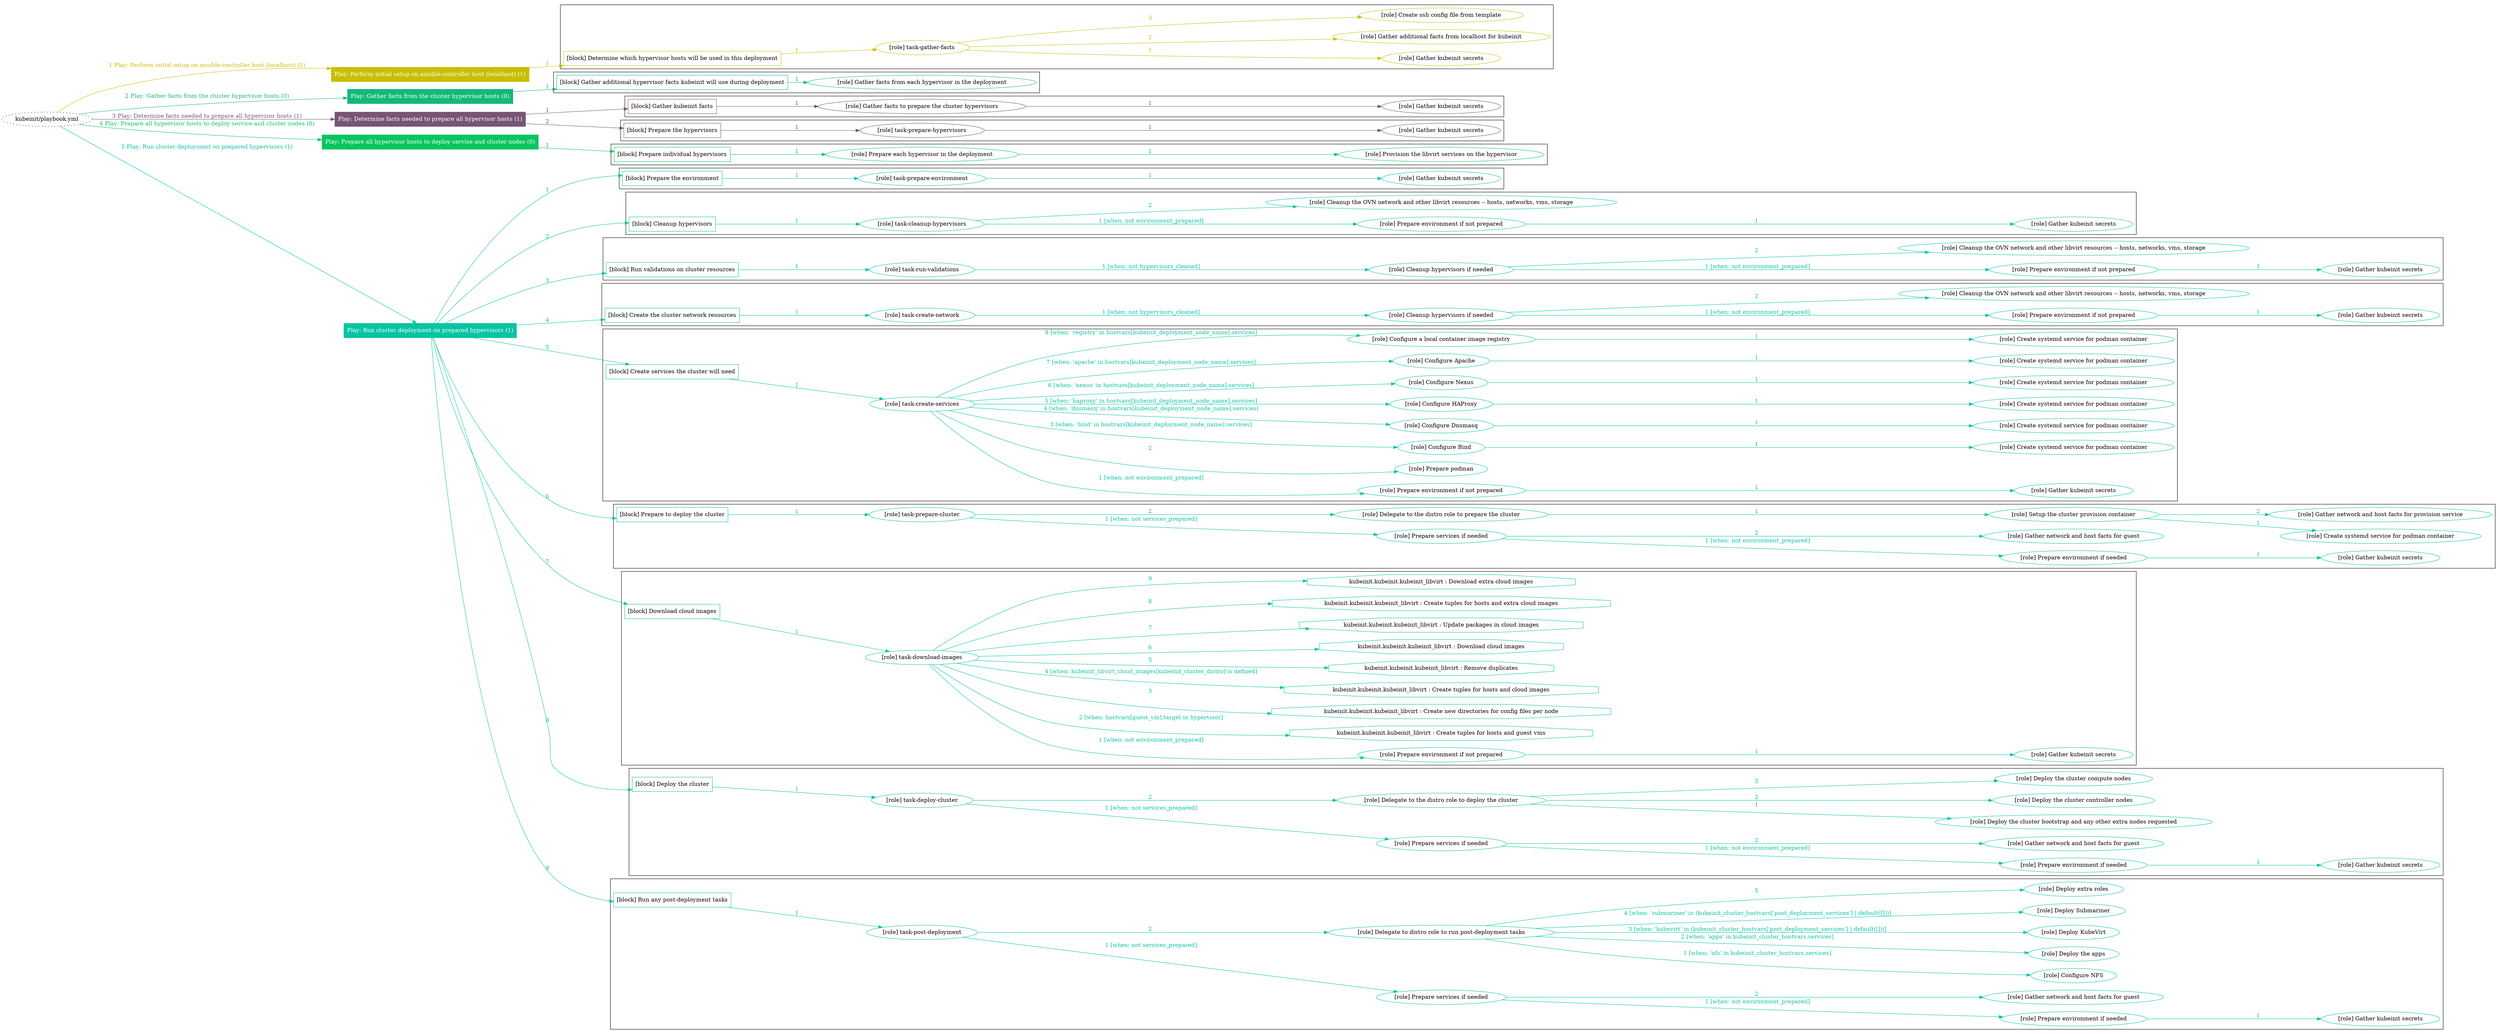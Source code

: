 digraph {
	graph [concentrate=true ordering=in rankdir=LR ratio=fill]
	edge [esep=5 sep=10]
	"kubeinit/playbook.yml" [URL="/home/runner/work/kubeinit/kubeinit/kubeinit/playbook.yml" id=playbook_9b043867 style=dotted]
	"kubeinit/playbook.yml" -> play_acd179f0 [label="1 Play: Perform initial setup on ansible-controller host (localhost) (1)" color="#c9be03" fontcolor="#c9be03" id=edge_play_acd179f0 labeltooltip="1 Play: Perform initial setup on ansible-controller host (localhost) (1)" tooltip="1 Play: Perform initial setup on ansible-controller host (localhost) (1)"]
	subgraph "Play: Perform initial setup on ansible-controller host (localhost) (1)" {
		play_acd179f0 [label="Play: Perform initial setup on ansible-controller host (localhost) (1)" URL="/home/runner/work/kubeinit/kubeinit/kubeinit/playbook.yml" color="#c9be03" fontcolor="#ffffff" id=play_acd179f0 shape=box style=filled tooltip=localhost]
		play_acd179f0 -> block_9fbeb67e [label=1 color="#c9be03" fontcolor="#c9be03" id=edge_block_9fbeb67e labeltooltip=1 tooltip=1]
		subgraph cluster_block_9fbeb67e {
			block_9fbeb67e [label="[block] Determine which hypervisor hosts will be used in this deployment" URL="/home/runner/work/kubeinit/kubeinit/kubeinit/playbook.yml" color="#c9be03" id=block_9fbeb67e labeltooltip="Determine which hypervisor hosts will be used in this deployment" shape=box tooltip="Determine which hypervisor hosts will be used in this deployment"]
			block_9fbeb67e -> role_3d5663f3 [label="1 " color="#c9be03" fontcolor="#c9be03" id=edge_role_3d5663f3 labeltooltip="1 " tooltip="1 "]
			subgraph "task-gather-facts" {
				role_3d5663f3 [label="[role] task-gather-facts" URL="/home/runner/work/kubeinit/kubeinit/kubeinit/playbook.yml" color="#c9be03" id=role_3d5663f3 tooltip="task-gather-facts"]
				role_3d5663f3 -> role_093d2d0c [label="1 " color="#c9be03" fontcolor="#c9be03" id=edge_role_093d2d0c labeltooltip="1 " tooltip="1 "]
				subgraph "Gather kubeinit secrets" {
					role_093d2d0c [label="[role] Gather kubeinit secrets" URL="/home/runner/.ansible/collections/ansible_collections/kubeinit/kubeinit/roles/kubeinit_prepare/tasks/build_hypervisors_group.yml" color="#c9be03" id=role_093d2d0c tooltip="Gather kubeinit secrets"]
				}
				role_3d5663f3 -> role_f0439f6d [label="2 " color="#c9be03" fontcolor="#c9be03" id=edge_role_f0439f6d labeltooltip="2 " tooltip="2 "]
				subgraph "Gather additional facts from localhost for kubeinit" {
					role_f0439f6d [label="[role] Gather additional facts from localhost for kubeinit" URL="/home/runner/.ansible/collections/ansible_collections/kubeinit/kubeinit/roles/kubeinit_prepare/tasks/build_hypervisors_group.yml" color="#c9be03" id=role_f0439f6d tooltip="Gather additional facts from localhost for kubeinit"]
				}
				role_3d5663f3 -> role_d7fbe4e9 [label="3 " color="#c9be03" fontcolor="#c9be03" id=edge_role_d7fbe4e9 labeltooltip="3 " tooltip="3 "]
				subgraph "Create ssh config file from template" {
					role_d7fbe4e9 [label="[role] Create ssh config file from template" URL="/home/runner/.ansible/collections/ansible_collections/kubeinit/kubeinit/roles/kubeinit_prepare/tasks/build_hypervisors_group.yml" color="#c9be03" id=role_d7fbe4e9 tooltip="Create ssh config file from template"]
				}
			}
		}
	}
	"kubeinit/playbook.yml" -> play_d5ff2ffc [label="2 Play: Gather facts from the cluster hypervisor hosts (0)" color="#13b978" fontcolor="#13b978" id=edge_play_d5ff2ffc labeltooltip="2 Play: Gather facts from the cluster hypervisor hosts (0)" tooltip="2 Play: Gather facts from the cluster hypervisor hosts (0)"]
	subgraph "Play: Gather facts from the cluster hypervisor hosts (0)" {
		play_d5ff2ffc [label="Play: Gather facts from the cluster hypervisor hosts (0)" URL="/home/runner/work/kubeinit/kubeinit/kubeinit/playbook.yml" color="#13b978" fontcolor="#ffffff" id=play_d5ff2ffc shape=box style=filled tooltip="Play: Gather facts from the cluster hypervisor hosts (0)"]
		play_d5ff2ffc -> block_b1e3f5a6 [label=1 color="#13b978" fontcolor="#13b978" id=edge_block_b1e3f5a6 labeltooltip=1 tooltip=1]
		subgraph cluster_block_b1e3f5a6 {
			block_b1e3f5a6 [label="[block] Gather additional hypervisor facts kubeinit will use during deployment" URL="/home/runner/work/kubeinit/kubeinit/kubeinit/playbook.yml" color="#13b978" id=block_b1e3f5a6 labeltooltip="Gather additional hypervisor facts kubeinit will use during deployment" shape=box tooltip="Gather additional hypervisor facts kubeinit will use during deployment"]
			block_b1e3f5a6 -> role_47327c46 [label="1 " color="#13b978" fontcolor="#13b978" id=edge_role_47327c46 labeltooltip="1 " tooltip="1 "]
			subgraph "Gather facts from each hypervisor in the deployment" {
				role_47327c46 [label="[role] Gather facts from each hypervisor in the deployment" URL="/home/runner/work/kubeinit/kubeinit/kubeinit/playbook.yml" color="#13b978" id=role_47327c46 tooltip="Gather facts from each hypervisor in the deployment"]
			}
		}
	}
	"kubeinit/playbook.yml" -> play_f1a1e5f9 [label="3 Play: Determine facts needed to prepare all hypervisor hosts (1)" color="#785476" fontcolor="#785476" id=edge_play_f1a1e5f9 labeltooltip="3 Play: Determine facts needed to prepare all hypervisor hosts (1)" tooltip="3 Play: Determine facts needed to prepare all hypervisor hosts (1)"]
	subgraph "Play: Determine facts needed to prepare all hypervisor hosts (1)" {
		play_f1a1e5f9 [label="Play: Determine facts needed to prepare all hypervisor hosts (1)" URL="/home/runner/work/kubeinit/kubeinit/kubeinit/playbook.yml" color="#785476" fontcolor="#ffffff" id=play_f1a1e5f9 shape=box style=filled tooltip=localhost]
		play_f1a1e5f9 -> block_98a5c076 [label=1 color="#785476" fontcolor="#785476" id=edge_block_98a5c076 labeltooltip=1 tooltip=1]
		subgraph cluster_block_98a5c076 {
			block_98a5c076 [label="[block] Gather kubeinit facts" URL="/home/runner/work/kubeinit/kubeinit/kubeinit/playbook.yml" color="#785476" id=block_98a5c076 labeltooltip="Gather kubeinit facts" shape=box tooltip="Gather kubeinit facts"]
			block_98a5c076 -> role_d01bbc56 [label="1 " color="#785476" fontcolor="#785476" id=edge_role_d01bbc56 labeltooltip="1 " tooltip="1 "]
			subgraph "Gather facts to prepare the cluster hypervisors" {
				role_d01bbc56 [label="[role] Gather facts to prepare the cluster hypervisors" URL="/home/runner/work/kubeinit/kubeinit/kubeinit/playbook.yml" color="#785476" id=role_d01bbc56 tooltip="Gather facts to prepare the cluster hypervisors"]
				role_d01bbc56 -> role_e7d223f5 [label="1 " color="#785476" fontcolor="#785476" id=edge_role_e7d223f5 labeltooltip="1 " tooltip="1 "]
				subgraph "Gather kubeinit secrets" {
					role_e7d223f5 [label="[role] Gather kubeinit secrets" URL="/home/runner/.ansible/collections/ansible_collections/kubeinit/kubeinit/roles/kubeinit_prepare/tasks/gather_kubeinit_facts.yml" color="#785476" id=role_e7d223f5 tooltip="Gather kubeinit secrets"]
				}
			}
		}
		play_f1a1e5f9 -> block_0c751b96 [label=2 color="#785476" fontcolor="#785476" id=edge_block_0c751b96 labeltooltip=2 tooltip=2]
		subgraph cluster_block_0c751b96 {
			block_0c751b96 [label="[block] Prepare the hypervisors" URL="/home/runner/work/kubeinit/kubeinit/kubeinit/playbook.yml" color="#785476" id=block_0c751b96 labeltooltip="Prepare the hypervisors" shape=box tooltip="Prepare the hypervisors"]
			block_0c751b96 -> role_28f6f933 [label="1 " color="#785476" fontcolor="#785476" id=edge_role_28f6f933 labeltooltip="1 " tooltip="1 "]
			subgraph "task-prepare-hypervisors" {
				role_28f6f933 [label="[role] task-prepare-hypervisors" URL="/home/runner/work/kubeinit/kubeinit/kubeinit/playbook.yml" color="#785476" id=role_28f6f933 tooltip="task-prepare-hypervisors"]
				role_28f6f933 -> role_8a8edce7 [label="1 " color="#785476" fontcolor="#785476" id=edge_role_8a8edce7 labeltooltip="1 " tooltip="1 "]
				subgraph "Gather kubeinit secrets" {
					role_8a8edce7 [label="[role] Gather kubeinit secrets" URL="/home/runner/.ansible/collections/ansible_collections/kubeinit/kubeinit/roles/kubeinit_prepare/tasks/gather_kubeinit_facts.yml" color="#785476" id=role_8a8edce7 tooltip="Gather kubeinit secrets"]
				}
			}
		}
	}
	"kubeinit/playbook.yml" -> play_37f9e6f1 [label="4 Play: Prepare all hypervisor hosts to deploy service and cluster nodes (0)" color="#06c65d" fontcolor="#06c65d" id=edge_play_37f9e6f1 labeltooltip="4 Play: Prepare all hypervisor hosts to deploy service and cluster nodes (0)" tooltip="4 Play: Prepare all hypervisor hosts to deploy service and cluster nodes (0)"]
	subgraph "Play: Prepare all hypervisor hosts to deploy service and cluster nodes (0)" {
		play_37f9e6f1 [label="Play: Prepare all hypervisor hosts to deploy service and cluster nodes (0)" URL="/home/runner/work/kubeinit/kubeinit/kubeinit/playbook.yml" color="#06c65d" fontcolor="#ffffff" id=play_37f9e6f1 shape=box style=filled tooltip="Play: Prepare all hypervisor hosts to deploy service and cluster nodes (0)"]
		play_37f9e6f1 -> block_b30f069a [label=1 color="#06c65d" fontcolor="#06c65d" id=edge_block_b30f069a labeltooltip=1 tooltip=1]
		subgraph cluster_block_b30f069a {
			block_b30f069a [label="[block] Prepare individual hypervisors" URL="/home/runner/work/kubeinit/kubeinit/kubeinit/playbook.yml" color="#06c65d" id=block_b30f069a labeltooltip="Prepare individual hypervisors" shape=box tooltip="Prepare individual hypervisors"]
			block_b30f069a -> role_e2b06b3c [label="1 " color="#06c65d" fontcolor="#06c65d" id=edge_role_e2b06b3c labeltooltip="1 " tooltip="1 "]
			subgraph "Prepare each hypervisor in the deployment" {
				role_e2b06b3c [label="[role] Prepare each hypervisor in the deployment" URL="/home/runner/work/kubeinit/kubeinit/kubeinit/playbook.yml" color="#06c65d" id=role_e2b06b3c tooltip="Prepare each hypervisor in the deployment"]
				role_e2b06b3c -> role_dd4f4bcd [label="1 " color="#06c65d" fontcolor="#06c65d" id=edge_role_dd4f4bcd labeltooltip="1 " tooltip="1 "]
				subgraph "Provision the libvirt services on the hypervisor" {
					role_dd4f4bcd [label="[role] Provision the libvirt services on the hypervisor" URL="/home/runner/.ansible/collections/ansible_collections/kubeinit/kubeinit/roles/kubeinit_prepare/tasks/prepare_hypervisor.yml" color="#06c65d" id=role_dd4f4bcd tooltip="Provision the libvirt services on the hypervisor"]
				}
			}
		}
	}
	"kubeinit/playbook.yml" -> play_943ccc24 [label="5 Play: Run cluster deployment on prepared hypervisors (1)" color="#07c4a2" fontcolor="#07c4a2" id=edge_play_943ccc24 labeltooltip="5 Play: Run cluster deployment on prepared hypervisors (1)" tooltip="5 Play: Run cluster deployment on prepared hypervisors (1)"]
	subgraph "Play: Run cluster deployment on prepared hypervisors (1)" {
		play_943ccc24 [label="Play: Run cluster deployment on prepared hypervisors (1)" URL="/home/runner/work/kubeinit/kubeinit/kubeinit/playbook.yml" color="#07c4a2" fontcolor="#ffffff" id=play_943ccc24 shape=box style=filled tooltip=localhost]
		play_943ccc24 -> block_1d192696 [label=1 color="#07c4a2" fontcolor="#07c4a2" id=edge_block_1d192696 labeltooltip=1 tooltip=1]
		subgraph cluster_block_1d192696 {
			block_1d192696 [label="[block] Prepare the environment" URL="/home/runner/work/kubeinit/kubeinit/kubeinit/playbook.yml" color="#07c4a2" id=block_1d192696 labeltooltip="Prepare the environment" shape=box tooltip="Prepare the environment"]
			block_1d192696 -> role_bcadf55c [label="1 " color="#07c4a2" fontcolor="#07c4a2" id=edge_role_bcadf55c labeltooltip="1 " tooltip="1 "]
			subgraph "task-prepare-environment" {
				role_bcadf55c [label="[role] task-prepare-environment" URL="/home/runner/work/kubeinit/kubeinit/kubeinit/playbook.yml" color="#07c4a2" id=role_bcadf55c tooltip="task-prepare-environment"]
				role_bcadf55c -> role_39c9e9ce [label="1 " color="#07c4a2" fontcolor="#07c4a2" id=edge_role_39c9e9ce labeltooltip="1 " tooltip="1 "]
				subgraph "Gather kubeinit secrets" {
					role_39c9e9ce [label="[role] Gather kubeinit secrets" URL="/home/runner/.ansible/collections/ansible_collections/kubeinit/kubeinit/roles/kubeinit_prepare/tasks/gather_kubeinit_facts.yml" color="#07c4a2" id=role_39c9e9ce tooltip="Gather kubeinit secrets"]
				}
			}
		}
		play_943ccc24 -> block_8be054a7 [label=2 color="#07c4a2" fontcolor="#07c4a2" id=edge_block_8be054a7 labeltooltip=2 tooltip=2]
		subgraph cluster_block_8be054a7 {
			block_8be054a7 [label="[block] Cleanup hypervisors" URL="/home/runner/work/kubeinit/kubeinit/kubeinit/playbook.yml" color="#07c4a2" id=block_8be054a7 labeltooltip="Cleanup hypervisors" shape=box tooltip="Cleanup hypervisors"]
			block_8be054a7 -> role_5a043954 [label="1 " color="#07c4a2" fontcolor="#07c4a2" id=edge_role_5a043954 labeltooltip="1 " tooltip="1 "]
			subgraph "task-cleanup-hypervisors" {
				role_5a043954 [label="[role] task-cleanup-hypervisors" URL="/home/runner/work/kubeinit/kubeinit/kubeinit/playbook.yml" color="#07c4a2" id=role_5a043954 tooltip="task-cleanup-hypervisors"]
				role_5a043954 -> role_8fcf8c06 [label="1 [when: not environment_prepared]" color="#07c4a2" fontcolor="#07c4a2" id=edge_role_8fcf8c06 labeltooltip="1 [when: not environment_prepared]" tooltip="1 [when: not environment_prepared]"]
				subgraph "Prepare environment if not prepared" {
					role_8fcf8c06 [label="[role] Prepare environment if not prepared" URL="/home/runner/.ansible/collections/ansible_collections/kubeinit/kubeinit/roles/kubeinit_prepare/tasks/cleanup_hypervisors.yml" color="#07c4a2" id=role_8fcf8c06 tooltip="Prepare environment if not prepared"]
					role_8fcf8c06 -> role_81330cfa [label="1 " color="#07c4a2" fontcolor="#07c4a2" id=edge_role_81330cfa labeltooltip="1 " tooltip="1 "]
					subgraph "Gather kubeinit secrets" {
						role_81330cfa [label="[role] Gather kubeinit secrets" URL="/home/runner/.ansible/collections/ansible_collections/kubeinit/kubeinit/roles/kubeinit_prepare/tasks/gather_kubeinit_facts.yml" color="#07c4a2" id=role_81330cfa tooltip="Gather kubeinit secrets"]
					}
				}
				role_5a043954 -> role_cb32331b [label="2 " color="#07c4a2" fontcolor="#07c4a2" id=edge_role_cb32331b labeltooltip="2 " tooltip="2 "]
				subgraph "Cleanup the OVN network and other libvirt resources -- hosts, networks, vms, storage" {
					role_cb32331b [label="[role] Cleanup the OVN network and other libvirt resources -- hosts, networks, vms, storage" URL="/home/runner/.ansible/collections/ansible_collections/kubeinit/kubeinit/roles/kubeinit_prepare/tasks/cleanup_hypervisors.yml" color="#07c4a2" id=role_cb32331b tooltip="Cleanup the OVN network and other libvirt resources -- hosts, networks, vms, storage"]
				}
			}
		}
		play_943ccc24 -> block_3d23da16 [label=3 color="#07c4a2" fontcolor="#07c4a2" id=edge_block_3d23da16 labeltooltip=3 tooltip=3]
		subgraph cluster_block_3d23da16 {
			block_3d23da16 [label="[block] Run validations on cluster resources" URL="/home/runner/work/kubeinit/kubeinit/kubeinit/playbook.yml" color="#07c4a2" id=block_3d23da16 labeltooltip="Run validations on cluster resources" shape=box tooltip="Run validations on cluster resources"]
			block_3d23da16 -> role_b103a422 [label="1 " color="#07c4a2" fontcolor="#07c4a2" id=edge_role_b103a422 labeltooltip="1 " tooltip="1 "]
			subgraph "task-run-validations" {
				role_b103a422 [label="[role] task-run-validations" URL="/home/runner/work/kubeinit/kubeinit/kubeinit/playbook.yml" color="#07c4a2" id=role_b103a422 tooltip="task-run-validations"]
				role_b103a422 -> role_29089fcf [label="1 [when: not hypervisors_cleaned]" color="#07c4a2" fontcolor="#07c4a2" id=edge_role_29089fcf labeltooltip="1 [when: not hypervisors_cleaned]" tooltip="1 [when: not hypervisors_cleaned]"]
				subgraph "Cleanup hypervisors if needed" {
					role_29089fcf [label="[role] Cleanup hypervisors if needed" URL="/home/runner/.ansible/collections/ansible_collections/kubeinit/kubeinit/roles/kubeinit_validations/tasks/main.yml" color="#07c4a2" id=role_29089fcf tooltip="Cleanup hypervisors if needed"]
					role_29089fcf -> role_11ffb390 [label="1 [when: not environment_prepared]" color="#07c4a2" fontcolor="#07c4a2" id=edge_role_11ffb390 labeltooltip="1 [when: not environment_prepared]" tooltip="1 [when: not environment_prepared]"]
					subgraph "Prepare environment if not prepared" {
						role_11ffb390 [label="[role] Prepare environment if not prepared" URL="/home/runner/.ansible/collections/ansible_collections/kubeinit/kubeinit/roles/kubeinit_prepare/tasks/cleanup_hypervisors.yml" color="#07c4a2" id=role_11ffb390 tooltip="Prepare environment if not prepared"]
						role_11ffb390 -> role_3fde391b [label="1 " color="#07c4a2" fontcolor="#07c4a2" id=edge_role_3fde391b labeltooltip="1 " tooltip="1 "]
						subgraph "Gather kubeinit secrets" {
							role_3fde391b [label="[role] Gather kubeinit secrets" URL="/home/runner/.ansible/collections/ansible_collections/kubeinit/kubeinit/roles/kubeinit_prepare/tasks/gather_kubeinit_facts.yml" color="#07c4a2" id=role_3fde391b tooltip="Gather kubeinit secrets"]
						}
					}
					role_29089fcf -> role_c6e9ea27 [label="2 " color="#07c4a2" fontcolor="#07c4a2" id=edge_role_c6e9ea27 labeltooltip="2 " tooltip="2 "]
					subgraph "Cleanup the OVN network and other libvirt resources -- hosts, networks, vms, storage" {
						role_c6e9ea27 [label="[role] Cleanup the OVN network and other libvirt resources -- hosts, networks, vms, storage" URL="/home/runner/.ansible/collections/ansible_collections/kubeinit/kubeinit/roles/kubeinit_prepare/tasks/cleanup_hypervisors.yml" color="#07c4a2" id=role_c6e9ea27 tooltip="Cleanup the OVN network and other libvirt resources -- hosts, networks, vms, storage"]
					}
				}
			}
		}
		play_943ccc24 -> block_47cf835f [label=4 color="#07c4a2" fontcolor="#07c4a2" id=edge_block_47cf835f labeltooltip=4 tooltip=4]
		subgraph cluster_block_47cf835f {
			block_47cf835f [label="[block] Create the cluster network resources" URL="/home/runner/work/kubeinit/kubeinit/kubeinit/playbook.yml" color="#07c4a2" id=block_47cf835f labeltooltip="Create the cluster network resources" shape=box tooltip="Create the cluster network resources"]
			block_47cf835f -> role_4e74c1b0 [label="1 " color="#07c4a2" fontcolor="#07c4a2" id=edge_role_4e74c1b0 labeltooltip="1 " tooltip="1 "]
			subgraph "task-create-network" {
				role_4e74c1b0 [label="[role] task-create-network" URL="/home/runner/work/kubeinit/kubeinit/kubeinit/playbook.yml" color="#07c4a2" id=role_4e74c1b0 tooltip="task-create-network"]
				role_4e74c1b0 -> role_ab808776 [label="1 [when: not hypervisors_cleaned]" color="#07c4a2" fontcolor="#07c4a2" id=edge_role_ab808776 labeltooltip="1 [when: not hypervisors_cleaned]" tooltip="1 [when: not hypervisors_cleaned]"]
				subgraph "Cleanup hypervisors if needed" {
					role_ab808776 [label="[role] Cleanup hypervisors if needed" URL="/home/runner/.ansible/collections/ansible_collections/kubeinit/kubeinit/roles/kubeinit_libvirt/tasks/create_network.yml" color="#07c4a2" id=role_ab808776 tooltip="Cleanup hypervisors if needed"]
					role_ab808776 -> role_014a36ea [label="1 [when: not environment_prepared]" color="#07c4a2" fontcolor="#07c4a2" id=edge_role_014a36ea labeltooltip="1 [when: not environment_prepared]" tooltip="1 [when: not environment_prepared]"]
					subgraph "Prepare environment if not prepared" {
						role_014a36ea [label="[role] Prepare environment if not prepared" URL="/home/runner/.ansible/collections/ansible_collections/kubeinit/kubeinit/roles/kubeinit_prepare/tasks/cleanup_hypervisors.yml" color="#07c4a2" id=role_014a36ea tooltip="Prepare environment if not prepared"]
						role_014a36ea -> role_8694221b [label="1 " color="#07c4a2" fontcolor="#07c4a2" id=edge_role_8694221b labeltooltip="1 " tooltip="1 "]
						subgraph "Gather kubeinit secrets" {
							role_8694221b [label="[role] Gather kubeinit secrets" URL="/home/runner/.ansible/collections/ansible_collections/kubeinit/kubeinit/roles/kubeinit_prepare/tasks/gather_kubeinit_facts.yml" color="#07c4a2" id=role_8694221b tooltip="Gather kubeinit secrets"]
						}
					}
					role_ab808776 -> role_682f331b [label="2 " color="#07c4a2" fontcolor="#07c4a2" id=edge_role_682f331b labeltooltip="2 " tooltip="2 "]
					subgraph "Cleanup the OVN network and other libvirt resources -- hosts, networks, vms, storage" {
						role_682f331b [label="[role] Cleanup the OVN network and other libvirt resources -- hosts, networks, vms, storage" URL="/home/runner/.ansible/collections/ansible_collections/kubeinit/kubeinit/roles/kubeinit_prepare/tasks/cleanup_hypervisors.yml" color="#07c4a2" id=role_682f331b tooltip="Cleanup the OVN network and other libvirt resources -- hosts, networks, vms, storage"]
					}
				}
			}
		}
		play_943ccc24 -> block_5ff34acc [label=5 color="#07c4a2" fontcolor="#07c4a2" id=edge_block_5ff34acc labeltooltip=5 tooltip=5]
		subgraph cluster_block_5ff34acc {
			block_5ff34acc [label="[block] Create services the cluster will need" URL="/home/runner/work/kubeinit/kubeinit/kubeinit/playbook.yml" color="#07c4a2" id=block_5ff34acc labeltooltip="Create services the cluster will need" shape=box tooltip="Create services the cluster will need"]
			block_5ff34acc -> role_ee91cc86 [label="1 " color="#07c4a2" fontcolor="#07c4a2" id=edge_role_ee91cc86 labeltooltip="1 " tooltip="1 "]
			subgraph "task-create-services" {
				role_ee91cc86 [label="[role] task-create-services" URL="/home/runner/work/kubeinit/kubeinit/kubeinit/playbook.yml" color="#07c4a2" id=role_ee91cc86 tooltip="task-create-services"]
				role_ee91cc86 -> role_b3f3ab58 [label="1 [when: not environment_prepared]" color="#07c4a2" fontcolor="#07c4a2" id=edge_role_b3f3ab58 labeltooltip="1 [when: not environment_prepared]" tooltip="1 [when: not environment_prepared]"]
				subgraph "Prepare environment if not prepared" {
					role_b3f3ab58 [label="[role] Prepare environment if not prepared" URL="/home/runner/.ansible/collections/ansible_collections/kubeinit/kubeinit/roles/kubeinit_services/tasks/main.yml" color="#07c4a2" id=role_b3f3ab58 tooltip="Prepare environment if not prepared"]
					role_b3f3ab58 -> role_8c5e0233 [label="1 " color="#07c4a2" fontcolor="#07c4a2" id=edge_role_8c5e0233 labeltooltip="1 " tooltip="1 "]
					subgraph "Gather kubeinit secrets" {
						role_8c5e0233 [label="[role] Gather kubeinit secrets" URL="/home/runner/.ansible/collections/ansible_collections/kubeinit/kubeinit/roles/kubeinit_prepare/tasks/gather_kubeinit_facts.yml" color="#07c4a2" id=role_8c5e0233 tooltip="Gather kubeinit secrets"]
					}
				}
				role_ee91cc86 -> role_a116e55b [label="2 " color="#07c4a2" fontcolor="#07c4a2" id=edge_role_a116e55b labeltooltip="2 " tooltip="2 "]
				subgraph "Prepare podman" {
					role_a116e55b [label="[role] Prepare podman" URL="/home/runner/.ansible/collections/ansible_collections/kubeinit/kubeinit/roles/kubeinit_services/tasks/00_create_service_pod.yml" color="#07c4a2" id=role_a116e55b tooltip="Prepare podman"]
				}
				role_ee91cc86 -> role_e3924dc5 [label="3 [when: 'bind' in hostvars[kubeinit_deployment_node_name].services]" color="#07c4a2" fontcolor="#07c4a2" id=edge_role_e3924dc5 labeltooltip="3 [when: 'bind' in hostvars[kubeinit_deployment_node_name].services]" tooltip="3 [when: 'bind' in hostvars[kubeinit_deployment_node_name].services]"]
				subgraph "Configure Bind" {
					role_e3924dc5 [label="[role] Configure Bind" URL="/home/runner/.ansible/collections/ansible_collections/kubeinit/kubeinit/roles/kubeinit_services/tasks/start_services_containers.yml" color="#07c4a2" id=role_e3924dc5 tooltip="Configure Bind"]
					role_e3924dc5 -> role_fa715be9 [label="1 " color="#07c4a2" fontcolor="#07c4a2" id=edge_role_fa715be9 labeltooltip="1 " tooltip="1 "]
					subgraph "Create systemd service for podman container" {
						role_fa715be9 [label="[role] Create systemd service for podman container" URL="/home/runner/.ansible/collections/ansible_collections/kubeinit/kubeinit/roles/kubeinit_bind/tasks/main.yml" color="#07c4a2" id=role_fa715be9 tooltip="Create systemd service for podman container"]
					}
				}
				role_ee91cc86 -> role_b0ecd16e [label="4 [when: 'dnsmasq' in hostvars[kubeinit_deployment_node_name].services]" color="#07c4a2" fontcolor="#07c4a2" id=edge_role_b0ecd16e labeltooltip="4 [when: 'dnsmasq' in hostvars[kubeinit_deployment_node_name].services]" tooltip="4 [when: 'dnsmasq' in hostvars[kubeinit_deployment_node_name].services]"]
				subgraph "Configure Dnsmasq" {
					role_b0ecd16e [label="[role] Configure Dnsmasq" URL="/home/runner/.ansible/collections/ansible_collections/kubeinit/kubeinit/roles/kubeinit_services/tasks/start_services_containers.yml" color="#07c4a2" id=role_b0ecd16e tooltip="Configure Dnsmasq"]
					role_b0ecd16e -> role_bd407f0d [label="1 " color="#07c4a2" fontcolor="#07c4a2" id=edge_role_bd407f0d labeltooltip="1 " tooltip="1 "]
					subgraph "Create systemd service for podman container" {
						role_bd407f0d [label="[role] Create systemd service for podman container" URL="/home/runner/.ansible/collections/ansible_collections/kubeinit/kubeinit/roles/kubeinit_dnsmasq/tasks/main.yml" color="#07c4a2" id=role_bd407f0d tooltip="Create systemd service for podman container"]
					}
				}
				role_ee91cc86 -> role_04a85844 [label="5 [when: 'haproxy' in hostvars[kubeinit_deployment_node_name].services]" color="#07c4a2" fontcolor="#07c4a2" id=edge_role_04a85844 labeltooltip="5 [when: 'haproxy' in hostvars[kubeinit_deployment_node_name].services]" tooltip="5 [when: 'haproxy' in hostvars[kubeinit_deployment_node_name].services]"]
				subgraph "Configure HAProxy" {
					role_04a85844 [label="[role] Configure HAProxy" URL="/home/runner/.ansible/collections/ansible_collections/kubeinit/kubeinit/roles/kubeinit_services/tasks/start_services_containers.yml" color="#07c4a2" id=role_04a85844 tooltip="Configure HAProxy"]
					role_04a85844 -> role_e111f842 [label="1 " color="#07c4a2" fontcolor="#07c4a2" id=edge_role_e111f842 labeltooltip="1 " tooltip="1 "]
					subgraph "Create systemd service for podman container" {
						role_e111f842 [label="[role] Create systemd service for podman container" URL="/home/runner/.ansible/collections/ansible_collections/kubeinit/kubeinit/roles/kubeinit_haproxy/tasks/main.yml" color="#07c4a2" id=role_e111f842 tooltip="Create systemd service for podman container"]
					}
				}
				role_ee91cc86 -> role_68a85196 [label="6 [when: 'nexus' in hostvars[kubeinit_deployment_node_name].services]" color="#07c4a2" fontcolor="#07c4a2" id=edge_role_68a85196 labeltooltip="6 [when: 'nexus' in hostvars[kubeinit_deployment_node_name].services]" tooltip="6 [when: 'nexus' in hostvars[kubeinit_deployment_node_name].services]"]
				subgraph "Configure Nexus" {
					role_68a85196 [label="[role] Configure Nexus" URL="/home/runner/.ansible/collections/ansible_collections/kubeinit/kubeinit/roles/kubeinit_services/tasks/start_services_containers.yml" color="#07c4a2" id=role_68a85196 tooltip="Configure Nexus"]
					role_68a85196 -> role_12195678 [label="1 " color="#07c4a2" fontcolor="#07c4a2" id=edge_role_12195678 labeltooltip="1 " tooltip="1 "]
					subgraph "Create systemd service for podman container" {
						role_12195678 [label="[role] Create systemd service for podman container" URL="/home/runner/.ansible/collections/ansible_collections/kubeinit/kubeinit/roles/kubeinit_nexus/tasks/main.yml" color="#07c4a2" id=role_12195678 tooltip="Create systemd service for podman container"]
					}
				}
				role_ee91cc86 -> role_e0c22150 [label="7 [when: 'apache' in hostvars[kubeinit_deployment_node_name].services]" color="#07c4a2" fontcolor="#07c4a2" id=edge_role_e0c22150 labeltooltip="7 [when: 'apache' in hostvars[kubeinit_deployment_node_name].services]" tooltip="7 [when: 'apache' in hostvars[kubeinit_deployment_node_name].services]"]
				subgraph "Configure Apache" {
					role_e0c22150 [label="[role] Configure Apache" URL="/home/runner/.ansible/collections/ansible_collections/kubeinit/kubeinit/roles/kubeinit_services/tasks/start_services_containers.yml" color="#07c4a2" id=role_e0c22150 tooltip="Configure Apache"]
					role_e0c22150 -> role_0f34fdf6 [label="1 " color="#07c4a2" fontcolor="#07c4a2" id=edge_role_0f34fdf6 labeltooltip="1 " tooltip="1 "]
					subgraph "Create systemd service for podman container" {
						role_0f34fdf6 [label="[role] Create systemd service for podman container" URL="/home/runner/.ansible/collections/ansible_collections/kubeinit/kubeinit/roles/kubeinit_apache/tasks/main.yml" color="#07c4a2" id=role_0f34fdf6 tooltip="Create systemd service for podman container"]
					}
				}
				role_ee91cc86 -> role_dc0dbc66 [label="8 [when: 'registry' in hostvars[kubeinit_deployment_node_name].services]" color="#07c4a2" fontcolor="#07c4a2" id=edge_role_dc0dbc66 labeltooltip="8 [when: 'registry' in hostvars[kubeinit_deployment_node_name].services]" tooltip="8 [when: 'registry' in hostvars[kubeinit_deployment_node_name].services]"]
				subgraph "Configure a local container image registry" {
					role_dc0dbc66 [label="[role] Configure a local container image registry" URL="/home/runner/.ansible/collections/ansible_collections/kubeinit/kubeinit/roles/kubeinit_services/tasks/start_services_containers.yml" color="#07c4a2" id=role_dc0dbc66 tooltip="Configure a local container image registry"]
					role_dc0dbc66 -> role_1f26f94a [label="1 " color="#07c4a2" fontcolor="#07c4a2" id=edge_role_1f26f94a labeltooltip="1 " tooltip="1 "]
					subgraph "Create systemd service for podman container" {
						role_1f26f94a [label="[role] Create systemd service for podman container" URL="/home/runner/.ansible/collections/ansible_collections/kubeinit/kubeinit/roles/kubeinit_registry/tasks/main.yml" color="#07c4a2" id=role_1f26f94a tooltip="Create systemd service for podman container"]
					}
				}
			}
		}
		play_943ccc24 -> block_73dd6369 [label=6 color="#07c4a2" fontcolor="#07c4a2" id=edge_block_73dd6369 labeltooltip=6 tooltip=6]
		subgraph cluster_block_73dd6369 {
			block_73dd6369 [label="[block] Prepare to deploy the cluster" URL="/home/runner/work/kubeinit/kubeinit/kubeinit/playbook.yml" color="#07c4a2" id=block_73dd6369 labeltooltip="Prepare to deploy the cluster" shape=box tooltip="Prepare to deploy the cluster"]
			block_73dd6369 -> role_318ef268 [label="1 " color="#07c4a2" fontcolor="#07c4a2" id=edge_role_318ef268 labeltooltip="1 " tooltip="1 "]
			subgraph "task-prepare-cluster" {
				role_318ef268 [label="[role] task-prepare-cluster" URL="/home/runner/work/kubeinit/kubeinit/kubeinit/playbook.yml" color="#07c4a2" id=role_318ef268 tooltip="task-prepare-cluster"]
				role_318ef268 -> role_eb92c353 [label="1 [when: not services_prepared]" color="#07c4a2" fontcolor="#07c4a2" id=edge_role_eb92c353 labeltooltip="1 [when: not services_prepared]" tooltip="1 [when: not services_prepared]"]
				subgraph "Prepare services if needed" {
					role_eb92c353 [label="[role] Prepare services if needed" URL="/home/runner/.ansible/collections/ansible_collections/kubeinit/kubeinit/roles/kubeinit_prepare/tasks/prepare_cluster.yml" color="#07c4a2" id=role_eb92c353 tooltip="Prepare services if needed"]
					role_eb92c353 -> role_9176e8c0 [label="1 [when: not environment_prepared]" color="#07c4a2" fontcolor="#07c4a2" id=edge_role_9176e8c0 labeltooltip="1 [when: not environment_prepared]" tooltip="1 [when: not environment_prepared]"]
					subgraph "Prepare environment if needed" {
						role_9176e8c0 [label="[role] Prepare environment if needed" URL="/home/runner/.ansible/collections/ansible_collections/kubeinit/kubeinit/roles/kubeinit_services/tasks/prepare_services.yml" color="#07c4a2" id=role_9176e8c0 tooltip="Prepare environment if needed"]
						role_9176e8c0 -> role_a12aabc4 [label="1 " color="#07c4a2" fontcolor="#07c4a2" id=edge_role_a12aabc4 labeltooltip="1 " tooltip="1 "]
						subgraph "Gather kubeinit secrets" {
							role_a12aabc4 [label="[role] Gather kubeinit secrets" URL="/home/runner/.ansible/collections/ansible_collections/kubeinit/kubeinit/roles/kubeinit_prepare/tasks/gather_kubeinit_facts.yml" color="#07c4a2" id=role_a12aabc4 tooltip="Gather kubeinit secrets"]
						}
					}
					role_eb92c353 -> role_5497b694 [label="2 " color="#07c4a2" fontcolor="#07c4a2" id=edge_role_5497b694 labeltooltip="2 " tooltip="2 "]
					subgraph "Gather network and host facts for guest" {
						role_5497b694 [label="[role] Gather network and host facts for guest" URL="/home/runner/.ansible/collections/ansible_collections/kubeinit/kubeinit/roles/kubeinit_services/tasks/prepare_services.yml" color="#07c4a2" id=role_5497b694 tooltip="Gather network and host facts for guest"]
					}
				}
				role_318ef268 -> role_e46c5131 [label="2 " color="#07c4a2" fontcolor="#07c4a2" id=edge_role_e46c5131 labeltooltip="2 " tooltip="2 "]
				subgraph "Delegate to the distro role to prepare the cluster" {
					role_e46c5131 [label="[role] Delegate to the distro role to prepare the cluster" URL="/home/runner/.ansible/collections/ansible_collections/kubeinit/kubeinit/roles/kubeinit_prepare/tasks/prepare_cluster.yml" color="#07c4a2" id=role_e46c5131 tooltip="Delegate to the distro role to prepare the cluster"]
					role_e46c5131 -> role_79957fb1 [label="1 " color="#07c4a2" fontcolor="#07c4a2" id=edge_role_79957fb1 labeltooltip="1 " tooltip="1 "]
					subgraph "Setup the cluster provision container" {
						role_79957fb1 [label="[role] Setup the cluster provision container" URL="/home/runner/.ansible/collections/ansible_collections/kubeinit/kubeinit/roles/kubeinit_openshift/tasks/prepare_cluster.yml" color="#07c4a2" id=role_79957fb1 tooltip="Setup the cluster provision container"]
						role_79957fb1 -> role_77d1de26 [label="1 " color="#07c4a2" fontcolor="#07c4a2" id=edge_role_77d1de26 labeltooltip="1 " tooltip="1 "]
						subgraph "Create systemd service for podman container" {
							role_77d1de26 [label="[role] Create systemd service for podman container" URL="/home/runner/.ansible/collections/ansible_collections/kubeinit/kubeinit/roles/kubeinit_services/tasks/create_provision_container.yml" color="#07c4a2" id=role_77d1de26 tooltip="Create systemd service for podman container"]
						}
						role_79957fb1 -> role_b801717a [label="2 " color="#07c4a2" fontcolor="#07c4a2" id=edge_role_b801717a labeltooltip="2 " tooltip="2 "]
						subgraph "Gather network and host facts for provision service" {
							role_b801717a [label="[role] Gather network and host facts for provision service" URL="/home/runner/.ansible/collections/ansible_collections/kubeinit/kubeinit/roles/kubeinit_services/tasks/create_provision_container.yml" color="#07c4a2" id=role_b801717a tooltip="Gather network and host facts for provision service"]
						}
					}
				}
			}
		}
		play_943ccc24 -> block_01d9a3d1 [label=7 color="#07c4a2" fontcolor="#07c4a2" id=edge_block_01d9a3d1 labeltooltip=7 tooltip=7]
		subgraph cluster_block_01d9a3d1 {
			block_01d9a3d1 [label="[block] Download cloud images" URL="/home/runner/work/kubeinit/kubeinit/kubeinit/playbook.yml" color="#07c4a2" id=block_01d9a3d1 labeltooltip="Download cloud images" shape=box tooltip="Download cloud images"]
			block_01d9a3d1 -> role_ef34ab6d [label="1 " color="#07c4a2" fontcolor="#07c4a2" id=edge_role_ef34ab6d labeltooltip="1 " tooltip="1 "]
			subgraph "task-download-images" {
				role_ef34ab6d [label="[role] task-download-images" URL="/home/runner/work/kubeinit/kubeinit/kubeinit/playbook.yml" color="#07c4a2" id=role_ef34ab6d tooltip="task-download-images"]
				role_ef34ab6d -> role_cd393ed4 [label="1 [when: not environment_prepared]" color="#07c4a2" fontcolor="#07c4a2" id=edge_role_cd393ed4 labeltooltip="1 [when: not environment_prepared]" tooltip="1 [when: not environment_prepared]"]
				subgraph "Prepare environment if not prepared" {
					role_cd393ed4 [label="[role] Prepare environment if not prepared" URL="/home/runner/.ansible/collections/ansible_collections/kubeinit/kubeinit/roles/kubeinit_libvirt/tasks/download_cloud_images.yml" color="#07c4a2" id=role_cd393ed4 tooltip="Prepare environment if not prepared"]
					role_cd393ed4 -> role_ec672074 [label="1 " color="#07c4a2" fontcolor="#07c4a2" id=edge_role_ec672074 labeltooltip="1 " tooltip="1 "]
					subgraph "Gather kubeinit secrets" {
						role_ec672074 [label="[role] Gather kubeinit secrets" URL="/home/runner/.ansible/collections/ansible_collections/kubeinit/kubeinit/roles/kubeinit_prepare/tasks/gather_kubeinit_facts.yml" color="#07c4a2" id=role_ec672074 tooltip="Gather kubeinit secrets"]
					}
				}
				task_afe07f05 [label="kubeinit.kubeinit.kubeinit_libvirt : Create tuples for hosts and guest vms" URL="/home/runner/.ansible/collections/ansible_collections/kubeinit/kubeinit/roles/kubeinit_libvirt/tasks/download_cloud_images.yml" color="#07c4a2" id=task_afe07f05 shape=octagon tooltip="kubeinit.kubeinit.kubeinit_libvirt : Create tuples for hosts and guest vms"]
				role_ef34ab6d -> task_afe07f05 [label="2 [when: hostvars[guest_vm].target in hypervisor]" color="#07c4a2" fontcolor="#07c4a2" id=edge_task_afe07f05 labeltooltip="2 [when: hostvars[guest_vm].target in hypervisor]" tooltip="2 [when: hostvars[guest_vm].target in hypervisor]"]
				task_832e2708 [label="kubeinit.kubeinit.kubeinit_libvirt : Create new directories for config files per node" URL="/home/runner/.ansible/collections/ansible_collections/kubeinit/kubeinit/roles/kubeinit_libvirt/tasks/download_cloud_images.yml" color="#07c4a2" id=task_832e2708 shape=octagon tooltip="kubeinit.kubeinit.kubeinit_libvirt : Create new directories for config files per node"]
				role_ef34ab6d -> task_832e2708 [label="3 " color="#07c4a2" fontcolor="#07c4a2" id=edge_task_832e2708 labeltooltip="3 " tooltip="3 "]
				task_7b2ff3fe [label="kubeinit.kubeinit.kubeinit_libvirt : Create tuples for hosts and cloud images" URL="/home/runner/.ansible/collections/ansible_collections/kubeinit/kubeinit/roles/kubeinit_libvirt/tasks/download_cloud_images.yml" color="#07c4a2" id=task_7b2ff3fe shape=octagon tooltip="kubeinit.kubeinit.kubeinit_libvirt : Create tuples for hosts and cloud images"]
				role_ef34ab6d -> task_7b2ff3fe [label="4 [when: kubeinit_libvirt_cloud_images[kubeinit_cluster_distro] is defined]" color="#07c4a2" fontcolor="#07c4a2" id=edge_task_7b2ff3fe labeltooltip="4 [when: kubeinit_libvirt_cloud_images[kubeinit_cluster_distro] is defined]" tooltip="4 [when: kubeinit_libvirt_cloud_images[kubeinit_cluster_distro] is defined]"]
				task_382bb8fc [label="kubeinit.kubeinit.kubeinit_libvirt : Remove duplicates" URL="/home/runner/.ansible/collections/ansible_collections/kubeinit/kubeinit/roles/kubeinit_libvirt/tasks/download_cloud_images.yml" color="#07c4a2" id=task_382bb8fc shape=octagon tooltip="kubeinit.kubeinit.kubeinit_libvirt : Remove duplicates"]
				role_ef34ab6d -> task_382bb8fc [label="5 " color="#07c4a2" fontcolor="#07c4a2" id=edge_task_382bb8fc labeltooltip="5 " tooltip="5 "]
				task_2c67afcf [label="kubeinit.kubeinit.kubeinit_libvirt : Download cloud images" URL="/home/runner/.ansible/collections/ansible_collections/kubeinit/kubeinit/roles/kubeinit_libvirt/tasks/download_cloud_images.yml" color="#07c4a2" id=task_2c67afcf shape=octagon tooltip="kubeinit.kubeinit.kubeinit_libvirt : Download cloud images"]
				role_ef34ab6d -> task_2c67afcf [label="6 " color="#07c4a2" fontcolor="#07c4a2" id=edge_task_2c67afcf labeltooltip="6 " tooltip="6 "]
				task_d9ff2f06 [label="kubeinit.kubeinit.kubeinit_libvirt : Update packages in cloud images" URL="/home/runner/.ansible/collections/ansible_collections/kubeinit/kubeinit/roles/kubeinit_libvirt/tasks/download_cloud_images.yml" color="#07c4a2" id=task_d9ff2f06 shape=octagon tooltip="kubeinit.kubeinit.kubeinit_libvirt : Update packages in cloud images"]
				role_ef34ab6d -> task_d9ff2f06 [label="7 " color="#07c4a2" fontcolor="#07c4a2" id=edge_task_d9ff2f06 labeltooltip="7 " tooltip="7 "]
				task_d1a0bc2f [label="kubeinit.kubeinit.kubeinit_libvirt : Create tuples for hosts and extra cloud images" URL="/home/runner/.ansible/collections/ansible_collections/kubeinit/kubeinit/roles/kubeinit_libvirt/tasks/download_cloud_images.yml" color="#07c4a2" id=task_d1a0bc2f shape=octagon tooltip="kubeinit.kubeinit.kubeinit_libvirt : Create tuples for hosts and extra cloud images"]
				role_ef34ab6d -> task_d1a0bc2f [label="8 " color="#07c4a2" fontcolor="#07c4a2" id=edge_task_d1a0bc2f labeltooltip="8 " tooltip="8 "]
				task_0923fc38 [label="kubeinit.kubeinit.kubeinit_libvirt : Download extra cloud images" URL="/home/runner/.ansible/collections/ansible_collections/kubeinit/kubeinit/roles/kubeinit_libvirt/tasks/download_cloud_images.yml" color="#07c4a2" id=task_0923fc38 shape=octagon tooltip="kubeinit.kubeinit.kubeinit_libvirt : Download extra cloud images"]
				role_ef34ab6d -> task_0923fc38 [label="9 " color="#07c4a2" fontcolor="#07c4a2" id=edge_task_0923fc38 labeltooltip="9 " tooltip="9 "]
			}
		}
		play_943ccc24 -> block_c16a3f75 [label=8 color="#07c4a2" fontcolor="#07c4a2" id=edge_block_c16a3f75 labeltooltip=8 tooltip=8]
		subgraph cluster_block_c16a3f75 {
			block_c16a3f75 [label="[block] Deploy the cluster" URL="/home/runner/work/kubeinit/kubeinit/kubeinit/playbook.yml" color="#07c4a2" id=block_c16a3f75 labeltooltip="Deploy the cluster" shape=box tooltip="Deploy the cluster"]
			block_c16a3f75 -> role_d3a6d7bd [label="1 " color="#07c4a2" fontcolor="#07c4a2" id=edge_role_d3a6d7bd labeltooltip="1 " tooltip="1 "]
			subgraph "task-deploy-cluster" {
				role_d3a6d7bd [label="[role] task-deploy-cluster" URL="/home/runner/work/kubeinit/kubeinit/kubeinit/playbook.yml" color="#07c4a2" id=role_d3a6d7bd tooltip="task-deploy-cluster"]
				role_d3a6d7bd -> role_d29db795 [label="1 [when: not services_prepared]" color="#07c4a2" fontcolor="#07c4a2" id=edge_role_d29db795 labeltooltip="1 [when: not services_prepared]" tooltip="1 [when: not services_prepared]"]
				subgraph "Prepare services if needed" {
					role_d29db795 [label="[role] Prepare services if needed" URL="/home/runner/.ansible/collections/ansible_collections/kubeinit/kubeinit/roles/kubeinit_prepare/tasks/deploy_cluster.yml" color="#07c4a2" id=role_d29db795 tooltip="Prepare services if needed"]
					role_d29db795 -> role_72b18292 [label="1 [when: not environment_prepared]" color="#07c4a2" fontcolor="#07c4a2" id=edge_role_72b18292 labeltooltip="1 [when: not environment_prepared]" tooltip="1 [when: not environment_prepared]"]
					subgraph "Prepare environment if needed" {
						role_72b18292 [label="[role] Prepare environment if needed" URL="/home/runner/.ansible/collections/ansible_collections/kubeinit/kubeinit/roles/kubeinit_services/tasks/prepare_services.yml" color="#07c4a2" id=role_72b18292 tooltip="Prepare environment if needed"]
						role_72b18292 -> role_5a851215 [label="1 " color="#07c4a2" fontcolor="#07c4a2" id=edge_role_5a851215 labeltooltip="1 " tooltip="1 "]
						subgraph "Gather kubeinit secrets" {
							role_5a851215 [label="[role] Gather kubeinit secrets" URL="/home/runner/.ansible/collections/ansible_collections/kubeinit/kubeinit/roles/kubeinit_prepare/tasks/gather_kubeinit_facts.yml" color="#07c4a2" id=role_5a851215 tooltip="Gather kubeinit secrets"]
						}
					}
					role_d29db795 -> role_77cbfda9 [label="2 " color="#07c4a2" fontcolor="#07c4a2" id=edge_role_77cbfda9 labeltooltip="2 " tooltip="2 "]
					subgraph "Gather network and host facts for guest" {
						role_77cbfda9 [label="[role] Gather network and host facts for guest" URL="/home/runner/.ansible/collections/ansible_collections/kubeinit/kubeinit/roles/kubeinit_services/tasks/prepare_services.yml" color="#07c4a2" id=role_77cbfda9 tooltip="Gather network and host facts for guest"]
					}
				}
				role_d3a6d7bd -> role_c9c1c8e3 [label="2 " color="#07c4a2" fontcolor="#07c4a2" id=edge_role_c9c1c8e3 labeltooltip="2 " tooltip="2 "]
				subgraph "Delegate to the distro role to deploy the cluster" {
					role_c9c1c8e3 [label="[role] Delegate to the distro role to deploy the cluster" URL="/home/runner/.ansible/collections/ansible_collections/kubeinit/kubeinit/roles/kubeinit_prepare/tasks/deploy_cluster.yml" color="#07c4a2" id=role_c9c1c8e3 tooltip="Delegate to the distro role to deploy the cluster"]
					role_c9c1c8e3 -> role_da95546e [label="1 " color="#07c4a2" fontcolor="#07c4a2" id=edge_role_da95546e labeltooltip="1 " tooltip="1 "]
					subgraph "Deploy the cluster bootstrap and any other extra nodes requested" {
						role_da95546e [label="[role] Deploy the cluster bootstrap and any other extra nodes requested" URL="/home/runner/.ansible/collections/ansible_collections/kubeinit/kubeinit/roles/kubeinit_openshift/tasks/main.yml" color="#07c4a2" id=role_da95546e tooltip="Deploy the cluster bootstrap and any other extra nodes requested"]
					}
					role_c9c1c8e3 -> role_d9fdeeeb [label="2 " color="#07c4a2" fontcolor="#07c4a2" id=edge_role_d9fdeeeb labeltooltip="2 " tooltip="2 "]
					subgraph "Deploy the cluster controller nodes" {
						role_d9fdeeeb [label="[role] Deploy the cluster controller nodes" URL="/home/runner/.ansible/collections/ansible_collections/kubeinit/kubeinit/roles/kubeinit_openshift/tasks/main.yml" color="#07c4a2" id=role_d9fdeeeb tooltip="Deploy the cluster controller nodes"]
					}
					role_c9c1c8e3 -> role_b409bb54 [label="3 " color="#07c4a2" fontcolor="#07c4a2" id=edge_role_b409bb54 labeltooltip="3 " tooltip="3 "]
					subgraph "Deploy the cluster compute nodes" {
						role_b409bb54 [label="[role] Deploy the cluster compute nodes" URL="/home/runner/.ansible/collections/ansible_collections/kubeinit/kubeinit/roles/kubeinit_openshift/tasks/main.yml" color="#07c4a2" id=role_b409bb54 tooltip="Deploy the cluster compute nodes"]
					}
				}
			}
		}
		play_943ccc24 -> block_624b3b57 [label=9 color="#07c4a2" fontcolor="#07c4a2" id=edge_block_624b3b57 labeltooltip=9 tooltip=9]
		subgraph cluster_block_624b3b57 {
			block_624b3b57 [label="[block] Run any post-deployment tasks" URL="/home/runner/work/kubeinit/kubeinit/kubeinit/playbook.yml" color="#07c4a2" id=block_624b3b57 labeltooltip="Run any post-deployment tasks" shape=box tooltip="Run any post-deployment tasks"]
			block_624b3b57 -> role_d79eee1d [label="1 " color="#07c4a2" fontcolor="#07c4a2" id=edge_role_d79eee1d labeltooltip="1 " tooltip="1 "]
			subgraph "task-post-deployment" {
				role_d79eee1d [label="[role] task-post-deployment" URL="/home/runner/work/kubeinit/kubeinit/kubeinit/playbook.yml" color="#07c4a2" id=role_d79eee1d tooltip="task-post-deployment"]
				role_d79eee1d -> role_927dbcc5 [label="1 [when: not services_prepared]" color="#07c4a2" fontcolor="#07c4a2" id=edge_role_927dbcc5 labeltooltip="1 [when: not services_prepared]" tooltip="1 [when: not services_prepared]"]
				subgraph "Prepare services if needed" {
					role_927dbcc5 [label="[role] Prepare services if needed" URL="/home/runner/.ansible/collections/ansible_collections/kubeinit/kubeinit/roles/kubeinit_prepare/tasks/post_deployment.yml" color="#07c4a2" id=role_927dbcc5 tooltip="Prepare services if needed"]
					role_927dbcc5 -> role_5ac15e62 [label="1 [when: not environment_prepared]" color="#07c4a2" fontcolor="#07c4a2" id=edge_role_5ac15e62 labeltooltip="1 [when: not environment_prepared]" tooltip="1 [when: not environment_prepared]"]
					subgraph "Prepare environment if needed" {
						role_5ac15e62 [label="[role] Prepare environment if needed" URL="/home/runner/.ansible/collections/ansible_collections/kubeinit/kubeinit/roles/kubeinit_services/tasks/prepare_services.yml" color="#07c4a2" id=role_5ac15e62 tooltip="Prepare environment if needed"]
						role_5ac15e62 -> role_a6ecb7cd [label="1 " color="#07c4a2" fontcolor="#07c4a2" id=edge_role_a6ecb7cd labeltooltip="1 " tooltip="1 "]
						subgraph "Gather kubeinit secrets" {
							role_a6ecb7cd [label="[role] Gather kubeinit secrets" URL="/home/runner/.ansible/collections/ansible_collections/kubeinit/kubeinit/roles/kubeinit_prepare/tasks/gather_kubeinit_facts.yml" color="#07c4a2" id=role_a6ecb7cd tooltip="Gather kubeinit secrets"]
						}
					}
					role_927dbcc5 -> role_98532806 [label="2 " color="#07c4a2" fontcolor="#07c4a2" id=edge_role_98532806 labeltooltip="2 " tooltip="2 "]
					subgraph "Gather network and host facts for guest" {
						role_98532806 [label="[role] Gather network and host facts for guest" URL="/home/runner/.ansible/collections/ansible_collections/kubeinit/kubeinit/roles/kubeinit_services/tasks/prepare_services.yml" color="#07c4a2" id=role_98532806 tooltip="Gather network and host facts for guest"]
					}
				}
				role_d79eee1d -> role_f9138196 [label="2 " color="#07c4a2" fontcolor="#07c4a2" id=edge_role_f9138196 labeltooltip="2 " tooltip="2 "]
				subgraph "Delegate to distro role to run post-deployment tasks" {
					role_f9138196 [label="[role] Delegate to distro role to run post-deployment tasks" URL="/home/runner/.ansible/collections/ansible_collections/kubeinit/kubeinit/roles/kubeinit_prepare/tasks/post_deployment.yml" color="#07c4a2" id=role_f9138196 tooltip="Delegate to distro role to run post-deployment tasks"]
					role_f9138196 -> role_80630570 [label="1 [when: 'nfs' in kubeinit_cluster_hostvars.services]" color="#07c4a2" fontcolor="#07c4a2" id=edge_role_80630570 labeltooltip="1 [when: 'nfs' in kubeinit_cluster_hostvars.services]" tooltip="1 [when: 'nfs' in kubeinit_cluster_hostvars.services]"]
					subgraph "Configure NFS" {
						role_80630570 [label="[role] Configure NFS" URL="/home/runner/.ansible/collections/ansible_collections/kubeinit/kubeinit/roles/kubeinit_openshift/tasks/post_deployment_tasks.yml" color="#07c4a2" id=role_80630570 tooltip="Configure NFS"]
					}
					role_f9138196 -> role_fb47fcee [label="2 [when: 'apps' in kubeinit_cluster_hostvars.services]" color="#07c4a2" fontcolor="#07c4a2" id=edge_role_fb47fcee labeltooltip="2 [when: 'apps' in kubeinit_cluster_hostvars.services]" tooltip="2 [when: 'apps' in kubeinit_cluster_hostvars.services]"]
					subgraph "Deploy the apps" {
						role_fb47fcee [label="[role] Deploy the apps" URL="/home/runner/.ansible/collections/ansible_collections/kubeinit/kubeinit/roles/kubeinit_openshift/tasks/post_deployment_tasks.yml" color="#07c4a2" id=role_fb47fcee tooltip="Deploy the apps"]
					}
					role_f9138196 -> role_4e2cde1f [label="3 [when: 'kubevirt' in (kubeinit_cluster_hostvars['post_deployment_services'] | default([]))]" color="#07c4a2" fontcolor="#07c4a2" id=edge_role_4e2cde1f labeltooltip="3 [when: 'kubevirt' in (kubeinit_cluster_hostvars['post_deployment_services'] | default([]))]" tooltip="3 [when: 'kubevirt' in (kubeinit_cluster_hostvars['post_deployment_services'] | default([]))]"]
					subgraph "Deploy KubeVirt" {
						role_4e2cde1f [label="[role] Deploy KubeVirt" URL="/home/runner/.ansible/collections/ansible_collections/kubeinit/kubeinit/roles/kubeinit_openshift/tasks/post_deployment_tasks.yml" color="#07c4a2" id=role_4e2cde1f tooltip="Deploy KubeVirt"]
					}
					role_f9138196 -> role_c3b561c8 [label="4 [when: 'submariner' in (kubeinit_cluster_hostvars['post_deployment_services'] | default([]))]" color="#07c4a2" fontcolor="#07c4a2" id=edge_role_c3b561c8 labeltooltip="4 [when: 'submariner' in (kubeinit_cluster_hostvars['post_deployment_services'] | default([]))]" tooltip="4 [when: 'submariner' in (kubeinit_cluster_hostvars['post_deployment_services'] | default([]))]"]
					subgraph "Deploy Submariner" {
						role_c3b561c8 [label="[role] Deploy Submariner" URL="/home/runner/.ansible/collections/ansible_collections/kubeinit/kubeinit/roles/kubeinit_openshift/tasks/post_deployment_tasks.yml" color="#07c4a2" id=role_c3b561c8 tooltip="Deploy Submariner"]
					}
					role_f9138196 -> role_d30aa864 [label="5 " color="#07c4a2" fontcolor="#07c4a2" id=edge_role_d30aa864 labeltooltip="5 " tooltip="5 "]
					subgraph "Deploy extra roles" {
						role_d30aa864 [label="[role] Deploy extra roles" URL="/home/runner/.ansible/collections/ansible_collections/kubeinit/kubeinit/roles/kubeinit_openshift/tasks/post_deployment_tasks.yml" color="#07c4a2" id=role_d30aa864 tooltip="Deploy extra roles"]
					}
				}
			}
		}
	}
}
